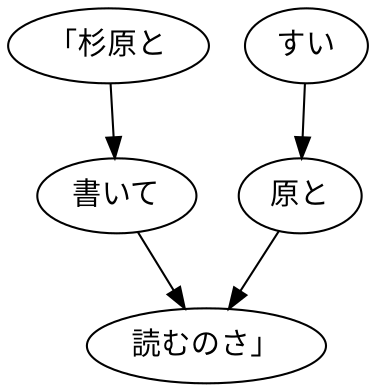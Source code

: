 digraph graph6025 {
	node0 [label="「杉原と"];
	node1 [label="書いて"];
	node2 [label="すい"];
	node3 [label="原と"];
	node4 [label="読むのさ」"];
	node0 -> node1;
	node1 -> node4;
	node2 -> node3;
	node3 -> node4;
}
